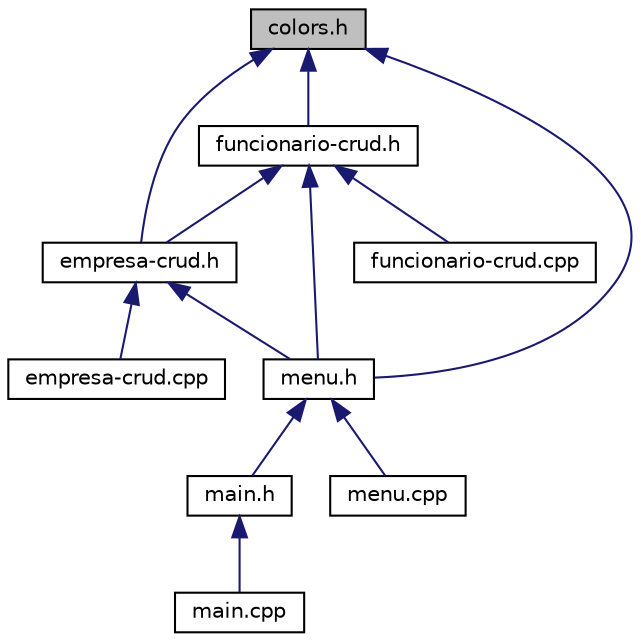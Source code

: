 digraph "colors.h"
{
  edge [fontname="Helvetica",fontsize="10",labelfontname="Helvetica",labelfontsize="10"];
  node [fontname="Helvetica",fontsize="10",shape=record];
  Node1 [label="colors.h",height=0.2,width=0.4,color="black", fillcolor="grey75", style="filled", fontcolor="black"];
  Node1 -> Node2 [dir="back",color="midnightblue",fontsize="10",style="solid",fontname="Helvetica"];
  Node2 [label="funcionario-crud.h",height=0.2,width=0.4,color="black", fillcolor="white", style="filled",URL="$funcionario-crud_8h.html",tooltip="Funcionalidades referentes a funcionario. "];
  Node2 -> Node3 [dir="back",color="midnightblue",fontsize="10",style="solid",fontname="Helvetica"];
  Node3 [label="empresa-crud.h",height=0.2,width=0.4,color="black", fillcolor="white", style="filled",URL="$empresa-crud_8h.html",tooltip="Funcionalidades referentes a empresa. "];
  Node3 -> Node4 [dir="back",color="midnightblue",fontsize="10",style="solid",fontname="Helvetica"];
  Node4 [label="menu.h",height=0.2,width=0.4,color="black", fillcolor="white", style="filled",URL="$menu_8h.html",tooltip="Menu do sistema. "];
  Node4 -> Node5 [dir="back",color="midnightblue",fontsize="10",style="solid",fontname="Helvetica"];
  Node5 [label="main.h",height=0.2,width=0.4,color="black", fillcolor="white", style="filled",URL="$main_8h.html",tooltip="Arquivo de inicialização. "];
  Node5 -> Node6 [dir="back",color="midnightblue",fontsize="10",style="solid",fontname="Helvetica"];
  Node6 [label="main.cpp",height=0.2,width=0.4,color="black", fillcolor="white", style="filled",URL="$main_8cpp.html",tooltip="Arquivo de inicialização. "];
  Node4 -> Node7 [dir="back",color="midnightblue",fontsize="10",style="solid",fontname="Helvetica"];
  Node7 [label="menu.cpp",height=0.2,width=0.4,color="black", fillcolor="white", style="filled",URL="$menu_8cpp.html",tooltip="Implementação do menu do sistema. "];
  Node3 -> Node8 [dir="back",color="midnightblue",fontsize="10",style="solid",fontname="Helvetica"];
  Node8 [label="empresa-crud.cpp",height=0.2,width=0.4,color="black", fillcolor="white", style="filled",URL="$empresa-crud_8cpp.html"];
  Node2 -> Node4 [dir="back",color="midnightblue",fontsize="10",style="solid",fontname="Helvetica"];
  Node2 -> Node9 [dir="back",color="midnightblue",fontsize="10",style="solid",fontname="Helvetica"];
  Node9 [label="funcionario-crud.cpp",height=0.2,width=0.4,color="black", fillcolor="white", style="filled",URL="$funcionario-crud_8cpp.html"];
  Node1 -> Node3 [dir="back",color="midnightblue",fontsize="10",style="solid",fontname="Helvetica"];
  Node1 -> Node4 [dir="back",color="midnightblue",fontsize="10",style="solid",fontname="Helvetica"];
}
